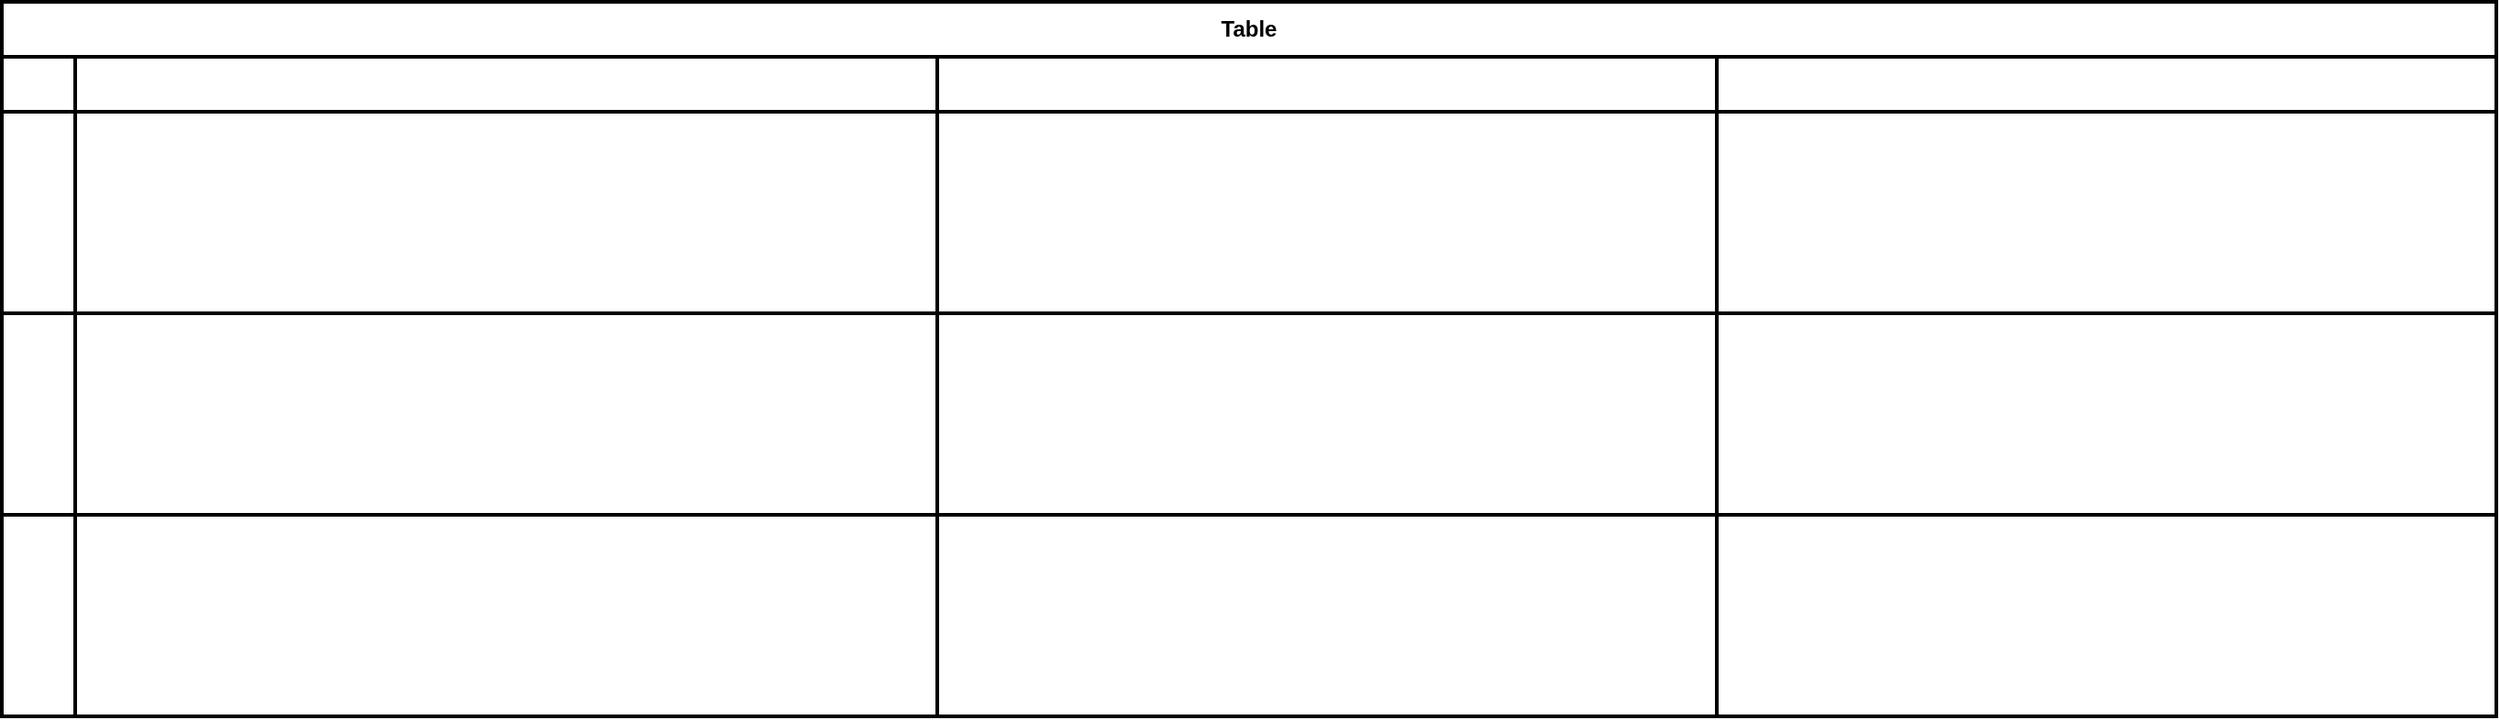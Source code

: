 <mxfile version="13.6.2" type="device"><diagram id="xtb9mUV8_EOowYUa23JV" name="第 1 页"><mxGraphModel dx="2955" dy="2054" grid="1" gridSize="10" guides="1" tooltips="1" connect="1" arrows="1" fold="1" page="1" pageScale="1" pageWidth="1654" pageHeight="1169" math="0" shadow="0"><root><mxCell id="0"/><mxCell id="1" parent="0"/><mxCell id="1fJsHj5sBeVCUEfZHM6X-1258" value="Table" style="shape=table;html=1;whiteSpace=wrap;startSize=30;container=1;collapsible=0;childLayout=tableLayout;fontStyle=1;align=center;strokeWidth=2;" vertex="1" parent="1"><mxGeometry width="1360" height="390" as="geometry"/></mxCell><mxCell id="1fJsHj5sBeVCUEfZHM6X-1286" value="" style="shape=partialRectangle;collapsible=0;dropTarget=0;pointerEvents=0;fillColor=none;top=0;left=0;bottom=0;right=0;points=[[0,0.5],[1,0.5]];portConstraint=eastwest;" vertex="1" parent="1fJsHj5sBeVCUEfZHM6X-1258"><mxGeometry y="30" width="1360" height="30" as="geometry"/></mxCell><mxCell id="1fJsHj5sBeVCUEfZHM6X-1287" value="" style="shape=partialRectangle;connectable=0;fillColor=none;top=0;left=0;bottom=0;right=0;editable=1;overflow=hidden;" vertex="1" parent="1fJsHj5sBeVCUEfZHM6X-1286"><mxGeometry width="40" height="30" as="geometry"/></mxCell><mxCell id="1fJsHj5sBeVCUEfZHM6X-1292" style="shape=partialRectangle;connectable=0;fillColor=none;top=0;left=0;bottom=0;right=0;align=left;spacingLeft=6;overflow=hidden;" vertex="1" parent="1fJsHj5sBeVCUEfZHM6X-1286"><mxGeometry x="40" width="470" height="30" as="geometry"/></mxCell><mxCell id="1fJsHj5sBeVCUEfZHM6X-1296" style="shape=partialRectangle;connectable=0;fillColor=none;top=0;left=0;bottom=0;right=0;align=left;spacingLeft=6;overflow=hidden;" vertex="1" parent="1fJsHj5sBeVCUEfZHM6X-1286"><mxGeometry x="510" width="425" height="30" as="geometry"/></mxCell><mxCell id="1fJsHj5sBeVCUEfZHM6X-1288" value="" style="shape=partialRectangle;connectable=0;fillColor=none;top=0;left=0;bottom=0;right=0;align=left;spacingLeft=6;overflow=hidden;" vertex="1" parent="1fJsHj5sBeVCUEfZHM6X-1286"><mxGeometry x="935" width="425" height="30" as="geometry"/></mxCell><mxCell id="1fJsHj5sBeVCUEfZHM6X-1259" value="" style="shape=partialRectangle;html=1;whiteSpace=wrap;collapsible=0;dropTarget=0;pointerEvents=0;fillColor=none;top=0;left=0;bottom=0;right=0;points=[[0,0.5],[1,0.5]];portConstraint=eastwest;" vertex="1" parent="1fJsHj5sBeVCUEfZHM6X-1258"><mxGeometry y="60" width="1360" height="110" as="geometry"/></mxCell><mxCell id="1fJsHj5sBeVCUEfZHM6X-1260" value="" style="shape=partialRectangle;html=1;whiteSpace=wrap;connectable=0;fillColor=none;top=0;left=0;bottom=0;right=0;overflow=hidden;" vertex="1" parent="1fJsHj5sBeVCUEfZHM6X-1259"><mxGeometry width="40" height="110" as="geometry"/></mxCell><mxCell id="1fJsHj5sBeVCUEfZHM6X-1293" style="shape=partialRectangle;html=1;whiteSpace=wrap;connectable=0;fillColor=none;top=0;left=0;bottom=0;right=0;overflow=hidden;strokeWidth=5;" vertex="1" parent="1fJsHj5sBeVCUEfZHM6X-1259"><mxGeometry x="40" width="470" height="110" as="geometry"/></mxCell><mxCell id="1fJsHj5sBeVCUEfZHM6X-1297" style="shape=partialRectangle;html=1;whiteSpace=wrap;connectable=0;fillColor=none;top=0;left=0;bottom=0;right=0;overflow=hidden;strokeWidth=5;" vertex="1" parent="1fJsHj5sBeVCUEfZHM6X-1259"><mxGeometry x="510" width="425" height="110" as="geometry"/></mxCell><mxCell id="1fJsHj5sBeVCUEfZHM6X-1261" value="" style="shape=partialRectangle;html=1;whiteSpace=wrap;connectable=0;fillColor=none;top=0;left=0;bottom=0;right=0;overflow=hidden;" vertex="1" parent="1fJsHj5sBeVCUEfZHM6X-1259"><mxGeometry x="935" width="425" height="110" as="geometry"/></mxCell><mxCell id="1fJsHj5sBeVCUEfZHM6X-1262" value="" style="shape=partialRectangle;html=1;whiteSpace=wrap;connectable=0;fillColor=none;top=0;left=0;bottom=0;right=0;overflow=hidden;" vertex="1" parent="1fJsHj5sBeVCUEfZHM6X-1259"><mxGeometry x="1360" width="NaN" height="110" as="geometry"/></mxCell><mxCell id="1fJsHj5sBeVCUEfZHM6X-1263" value="" style="shape=partialRectangle;html=1;whiteSpace=wrap;collapsible=0;dropTarget=0;pointerEvents=0;fillColor=none;top=0;left=0;bottom=0;right=0;points=[[0,0.5],[1,0.5]];portConstraint=eastwest;" vertex="1" parent="1fJsHj5sBeVCUEfZHM6X-1258"><mxGeometry y="170" width="1360" height="110" as="geometry"/></mxCell><mxCell id="1fJsHj5sBeVCUEfZHM6X-1264" value="" style="shape=partialRectangle;html=1;whiteSpace=wrap;connectable=0;fillColor=none;top=0;left=0;bottom=0;right=0;overflow=hidden;" vertex="1" parent="1fJsHj5sBeVCUEfZHM6X-1263"><mxGeometry width="40" height="110" as="geometry"/></mxCell><mxCell id="1fJsHj5sBeVCUEfZHM6X-1294" style="shape=partialRectangle;html=1;whiteSpace=wrap;connectable=0;fillColor=none;top=0;left=0;bottom=0;right=0;overflow=hidden;" vertex="1" parent="1fJsHj5sBeVCUEfZHM6X-1263"><mxGeometry x="40" width="470" height="110" as="geometry"/></mxCell><mxCell id="1fJsHj5sBeVCUEfZHM6X-1298" style="shape=partialRectangle;html=1;whiteSpace=wrap;connectable=0;fillColor=none;top=0;left=0;bottom=0;right=0;overflow=hidden;" vertex="1" parent="1fJsHj5sBeVCUEfZHM6X-1263"><mxGeometry x="510" width="425" height="110" as="geometry"/></mxCell><mxCell id="1fJsHj5sBeVCUEfZHM6X-1265" value="" style="shape=partialRectangle;html=1;whiteSpace=wrap;connectable=0;fillColor=none;top=0;left=0;bottom=0;right=0;overflow=hidden;" vertex="1" parent="1fJsHj5sBeVCUEfZHM6X-1263"><mxGeometry x="935" width="425" height="110" as="geometry"/></mxCell><mxCell id="1fJsHj5sBeVCUEfZHM6X-1266" value="" style="shape=partialRectangle;html=1;whiteSpace=wrap;connectable=0;fillColor=none;top=0;left=0;bottom=0;right=0;overflow=hidden;" vertex="1" parent="1fJsHj5sBeVCUEfZHM6X-1263"><mxGeometry x="1360" width="NaN" height="110" as="geometry"/></mxCell><mxCell id="1fJsHj5sBeVCUEfZHM6X-1267" value="" style="shape=partialRectangle;html=1;whiteSpace=wrap;collapsible=0;dropTarget=0;pointerEvents=0;fillColor=none;top=0;left=0;bottom=0;right=0;points=[[0,0.5],[1,0.5]];portConstraint=eastwest;" vertex="1" parent="1fJsHj5sBeVCUEfZHM6X-1258"><mxGeometry y="280" width="1360" height="110" as="geometry"/></mxCell><mxCell id="1fJsHj5sBeVCUEfZHM6X-1268" value="" style="shape=partialRectangle;html=1;whiteSpace=wrap;connectable=0;fillColor=none;top=0;left=0;bottom=0;right=0;overflow=hidden;" vertex="1" parent="1fJsHj5sBeVCUEfZHM6X-1267"><mxGeometry width="40" height="110" as="geometry"/></mxCell><mxCell id="1fJsHj5sBeVCUEfZHM6X-1295" style="shape=partialRectangle;html=1;whiteSpace=wrap;connectable=0;fillColor=none;top=0;left=0;bottom=0;right=0;overflow=hidden;" vertex="1" parent="1fJsHj5sBeVCUEfZHM6X-1267"><mxGeometry x="40" width="470" height="110" as="geometry"/></mxCell><mxCell id="1fJsHj5sBeVCUEfZHM6X-1299" style="shape=partialRectangle;html=1;whiteSpace=wrap;connectable=0;fillColor=none;top=0;left=0;bottom=0;right=0;overflow=hidden;" vertex="1" parent="1fJsHj5sBeVCUEfZHM6X-1267"><mxGeometry x="510" width="425" height="110" as="geometry"/></mxCell><mxCell id="1fJsHj5sBeVCUEfZHM6X-1269" value="" style="shape=partialRectangle;html=1;whiteSpace=wrap;connectable=0;fillColor=none;top=0;left=0;bottom=0;right=0;overflow=hidden;" vertex="1" parent="1fJsHj5sBeVCUEfZHM6X-1267"><mxGeometry x="935" width="425" height="110" as="geometry"/></mxCell><mxCell id="1fJsHj5sBeVCUEfZHM6X-1270" value="" style="shape=partialRectangle;html=1;whiteSpace=wrap;connectable=0;fillColor=none;top=0;left=0;bottom=0;right=0;overflow=hidden;" vertex="1" parent="1fJsHj5sBeVCUEfZHM6X-1267"><mxGeometry x="1360" width="NaN" height="110" as="geometry"/></mxCell></root></mxGraphModel></diagram></mxfile>